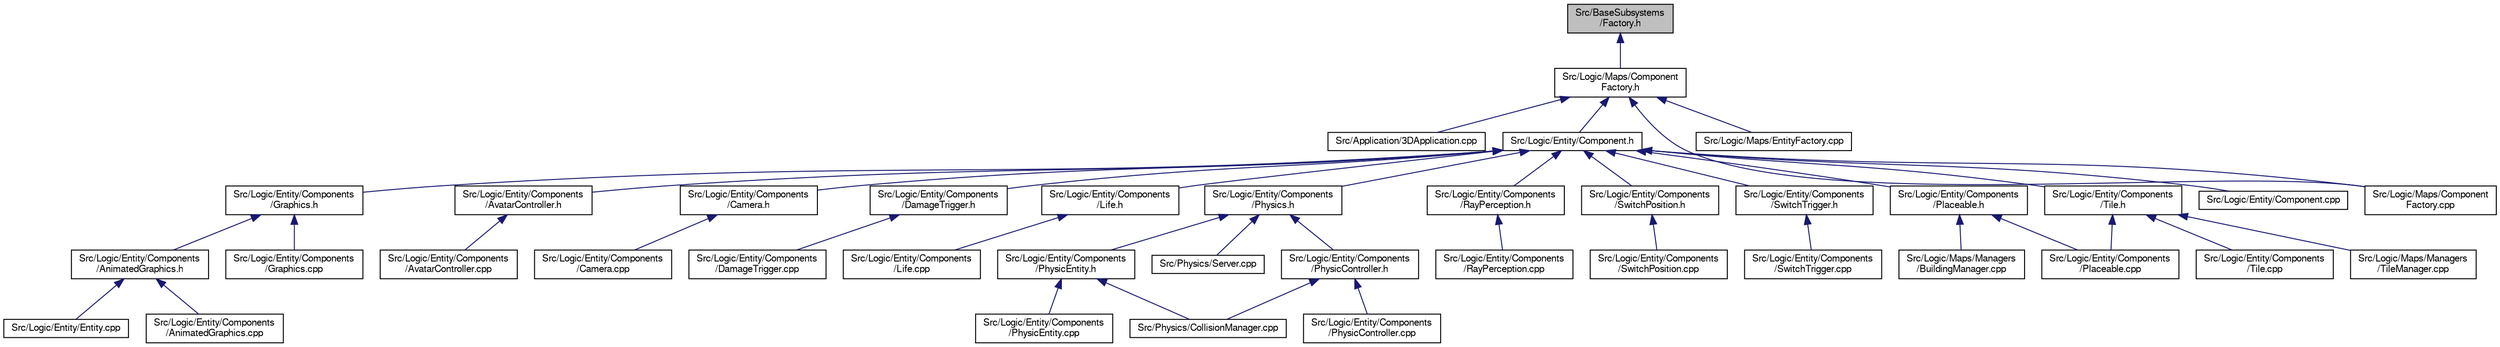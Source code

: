digraph "Src/BaseSubsystems/Factory.h"
{
  edge [fontname="FreeSans",fontsize="10",labelfontname="FreeSans",labelfontsize="10"];
  node [fontname="FreeSans",fontsize="10",shape=record];
  Node1 [label="Src/BaseSubsystems\l/Factory.h",height=0.2,width=0.4,color="black", fillcolor="grey75", style="filled", fontcolor="black"];
  Node1 -> Node2 [dir="back",color="midnightblue",fontsize="10",style="solid",fontname="FreeSans"];
  Node2 [label="Src/Logic/Maps/Component\lFactory.h",height=0.2,width=0.4,color="black", fillcolor="white", style="filled",URL="$_component_factory_8h.html",tooltip="Contiene la declaración de la clase CComponentFactory, Singleton que almacena los punteros a función ..."];
  Node2 -> Node3 [dir="back",color="midnightblue",fontsize="10",style="solid",fontname="FreeSans"];
  Node3 [label="Src/Application/3DApplication.cpp",height=0.2,width=0.4,color="black", fillcolor="white", style="filled",URL="$3_d_application_8cpp.html",tooltip="Contiene la implementación de la clase aplicacion para aplicaciones basadas en Ogre. "];
  Node2 -> Node4 [dir="back",color="midnightblue",fontsize="10",style="solid",fontname="FreeSans"];
  Node4 [label="Src/Logic/Entity/Component.h",height=0.2,width=0.4,color="black", fillcolor="white", style="filled",URL="$_component_8h.html",tooltip="Contiene la declaraciï¿œn de la clase base de los componentes. "];
  Node4 -> Node5 [dir="back",color="midnightblue",fontsize="10",style="solid",fontname="FreeSans"];
  Node5 [label="Src/Logic/Entity/Component.cpp",height=0.2,width=0.4,color="black", fillcolor="white", style="filled",URL="$_component_8cpp_source.html"];
  Node4 -> Node6 [dir="back",color="midnightblue",fontsize="10",style="solid",fontname="FreeSans"];
  Node6 [label="Src/Logic/Entity/Components\l/Graphics.h",height=0.2,width=0.4,color="black", fillcolor="white", style="filled",URL="$_graphics_8h.html",tooltip="Contiene la declaraciï¿œn del componente que controla la representaciï¿œn grï¿œfica de la entidad..."];
  Node6 -> Node7 [dir="back",color="midnightblue",fontsize="10",style="solid",fontname="FreeSans"];
  Node7 [label="Src/Logic/Entity/Components\l/AnimatedGraphics.h",height=0.2,width=0.4,color="black", fillcolor="white", style="filled",URL="$_animated_graphics_8h.html",tooltip="Contiene la declaraciï¿œn del componente que controla la representaciï¿œn grï¿œfica de una entidad es..."];
  Node7 -> Node8 [dir="back",color="midnightblue",fontsize="10",style="solid",fontname="FreeSans"];
  Node8 [label="Src/Logic/Entity/Components\l/AnimatedGraphics.cpp",height=0.2,width=0.4,color="black", fillcolor="white", style="filled",URL="$_animated_graphics_8cpp.html",tooltip="Contiene la implementaciï¿œn del componente que controla la representaciï¿œn grï¿œfica de una entidad..."];
  Node7 -> Node9 [dir="back",color="midnightblue",fontsize="10",style="solid",fontname="FreeSans"];
  Node9 [label="Src/Logic/Entity/Entity.cpp",height=0.2,width=0.4,color="black", fillcolor="white", style="filled",URL="$_logic_2_entity_2_entity_8cpp_source.html"];
  Node6 -> Node10 [dir="back",color="midnightblue",fontsize="10",style="solid",fontname="FreeSans"];
  Node10 [label="Src/Logic/Entity/Components\l/Graphics.cpp",height=0.2,width=0.4,color="black", fillcolor="white", style="filled",URL="$_graphics_8cpp.html",tooltip="Contiene la implementaciï¿œn del componente que controla la representaciï¿œn grï¿œfica de la entidad..."];
  Node4 -> Node11 [dir="back",color="midnightblue",fontsize="10",style="solid",fontname="FreeSans"];
  Node11 [label="Src/Logic/Entity/Components\l/AvatarController.h",height=0.2,width=0.4,color="black", fillcolor="white", style="filled",URL="$_avatar_controller_8h.html",tooltip="Contiene la declaraciï¿œn del componente que controla el movimiento de la entidad. "];
  Node11 -> Node12 [dir="back",color="midnightblue",fontsize="10",style="solid",fontname="FreeSans"];
  Node12 [label="Src/Logic/Entity/Components\l/AvatarController.cpp",height=0.2,width=0.4,color="black", fillcolor="white", style="filled",URL="$_avatar_controller_8cpp.html",tooltip="Contiene la implementaciï¿œn del componente que controla el movimiento de la entidad. "];
  Node4 -> Node13 [dir="back",color="midnightblue",fontsize="10",style="solid",fontname="FreeSans"];
  Node13 [label="Src/Logic/Entity/Components\l/Camera.h",height=0.2,width=0.4,color="black", fillcolor="white", style="filled",URL="$_logic_2_entity_2_components_2_camera_8h_source.html"];
  Node13 -> Node14 [dir="back",color="midnightblue",fontsize="10",style="solid",fontname="FreeSans"];
  Node14 [label="Src/Logic/Entity/Components\l/Camera.cpp",height=0.2,width=0.4,color="black", fillcolor="white", style="filled",URL="$_logic_2_entity_2_components_2_camera_8cpp_source.html"];
  Node4 -> Node15 [dir="back",color="midnightblue",fontsize="10",style="solid",fontname="FreeSans"];
  Node15 [label="Src/Logic/Entity/Components\l/DamageTrigger.h",height=0.2,width=0.4,color="black", fillcolor="white", style="filled",URL="$_damage_trigger_8h.html",tooltip="Contiene la declaraciï¿œn de un componente que envia un mensaje DAMAGED cuando su entidad es tocada..."];
  Node15 -> Node16 [dir="back",color="midnightblue",fontsize="10",style="solid",fontname="FreeSans"];
  Node16 [label="Src/Logic/Entity/Components\l/DamageTrigger.cpp",height=0.2,width=0.4,color="black", fillcolor="white", style="filled",URL="$_damage_trigger_8cpp.html",tooltip="Contiene la implementaciï¿œn del componente que envia un mensaje DAMAGED cuando su entidad es tocada..."];
  Node4 -> Node17 [dir="back",color="midnightblue",fontsize="10",style="solid",fontname="FreeSans"];
  Node17 [label="Src/Logic/Entity/Components\l/Life.h",height=0.2,width=0.4,color="black", fillcolor="white", style="filled",URL="$_life_8h.html",tooltip="Contiene la declaraciï¿œn del componente que controla la vida de una entidad. "];
  Node17 -> Node18 [dir="back",color="midnightblue",fontsize="10",style="solid",fontname="FreeSans"];
  Node18 [label="Src/Logic/Entity/Components\l/Life.cpp",height=0.2,width=0.4,color="black", fillcolor="white", style="filled",URL="$_life_8cpp.html",tooltip="Contiene la implementaciï¿œn del componente que controla la vida de una entidad. "];
  Node4 -> Node19 [dir="back",color="midnightblue",fontsize="10",style="solid",fontname="FreeSans"];
  Node19 [label="Src/Logic/Entity/Components\l/Physics.h",height=0.2,width=0.4,color="black", fillcolor="white", style="filled",URL="$_physics_8h.html",tooltip="Contiene la declaraciï¿œn de una clase abstracta de la que deben heredar todos los componentes fï¿œsi..."];
  Node19 -> Node20 [dir="back",color="midnightblue",fontsize="10",style="solid",fontname="FreeSans"];
  Node20 [label="Src/Logic/Entity/Components\l/PhysicController.h",height=0.2,width=0.4,color="black", fillcolor="white", style="filled",URL="$_physic_controller_8h.html",tooltip="Contiene la declaraciï¿œn del componente que se utiliza para representar jugadores y enemigos en el m..."];
  Node20 -> Node21 [dir="back",color="midnightblue",fontsize="10",style="solid",fontname="FreeSans"];
  Node21 [label="Src/Logic/Entity/Components\l/PhysicController.cpp",height=0.2,width=0.4,color="black", fillcolor="white", style="filled",URL="$_physic_controller_8cpp.html",tooltip="Contiene la implementaciï¿œn del componente que se utiliza para representar jugadores y enemigos en e..."];
  Node20 -> Node22 [dir="back",color="midnightblue",fontsize="10",style="solid",fontname="FreeSans"];
  Node22 [label="Src/Physics/CollisionManager.cpp",height=0.2,width=0.4,color="black", fillcolor="white", style="filled",URL="$_collision_manager_8cpp.html",tooltip="Contiene la implementación del gestor de colisiones. "];
  Node19 -> Node23 [dir="back",color="midnightblue",fontsize="10",style="solid",fontname="FreeSans"];
  Node23 [label="Src/Logic/Entity/Components\l/PhysicEntity.h",height=0.2,width=0.4,color="black", fillcolor="white", style="filled",URL="$_physic_entity_8h.html",tooltip="Contiene la declaraciï¿œn del componente encargado de representar entidades fï¿œsicas simples..."];
  Node23 -> Node24 [dir="back",color="midnightblue",fontsize="10",style="solid",fontname="FreeSans"];
  Node24 [label="Src/Logic/Entity/Components\l/PhysicEntity.cpp",height=0.2,width=0.4,color="black", fillcolor="white", style="filled",URL="$_physic_entity_8cpp.html",tooltip="Contiene la implementaciï¿œn del componente encargado de representar entidades fï¿œsicas simples..."];
  Node23 -> Node22 [dir="back",color="midnightblue",fontsize="10",style="solid",fontname="FreeSans"];
  Node19 -> Node25 [dir="back",color="midnightblue",fontsize="10",style="solid",fontname="FreeSans"];
  Node25 [label="Src/Physics/Server.cpp",height=0.2,width=0.4,color="black", fillcolor="white", style="filled",URL="$_physics_2_server_8cpp_source.html"];
  Node4 -> Node26 [dir="back",color="midnightblue",fontsize="10",style="solid",fontname="FreeSans"];
  Node26 [label="Src/Logic/Entity/Components\l/Placeable.h",height=0.2,width=0.4,color="black", fillcolor="white", style="filled",URL="$_placeable_8h_source.html"];
  Node26 -> Node27 [dir="back",color="midnightblue",fontsize="10",style="solid",fontname="FreeSans"];
  Node27 [label="Src/Logic/Entity/Components\l/Placeable.cpp",height=0.2,width=0.4,color="black", fillcolor="white", style="filled",URL="$_placeable_8cpp_source.html"];
  Node26 -> Node28 [dir="back",color="midnightblue",fontsize="10",style="solid",fontname="FreeSans"];
  Node28 [label="Src/Logic/Maps/Managers\l/BuildingManager.cpp",height=0.2,width=0.4,color="black", fillcolor="white", style="filled",URL="$_building_manager_8cpp.html",tooltip="Contiene la implementación del gestor de la matriz de tiles. "];
  Node4 -> Node29 [dir="back",color="midnightblue",fontsize="10",style="solid",fontname="FreeSans"];
  Node29 [label="Src/Logic/Entity/Components\l/RayPerception.h",height=0.2,width=0.4,color="black", fillcolor="white", style="filled",URL="$_ray_perception_8h.html",tooltip="Contiene la declaraciï¿œn de un componente de percepciï¿œn basado en lanzamiento de rayos..."];
  Node29 -> Node30 [dir="back",color="midnightblue",fontsize="10",style="solid",fontname="FreeSans"];
  Node30 [label="Src/Logic/Entity/Components\l/RayPerception.cpp",height=0.2,width=0.4,color="black", fillcolor="white", style="filled",URL="$_ray_perception_8cpp.html",tooltip="Contiene la implementaciï¿œn de un componente de percepciï¿œn basado en lanzamiento de rayos..."];
  Node4 -> Node31 [dir="back",color="midnightblue",fontsize="10",style="solid",fontname="FreeSans"];
  Node31 [label="Src/Logic/Entity/Components\l/SwitchPosition.h",height=0.2,width=0.4,color="black", fillcolor="white", style="filled",URL="$_switch_position_8h.html",tooltip="Contiene la declaraciï¿œn del componente que controla el movimiento de una entidad que tiene dos esta..."];
  Node31 -> Node32 [dir="back",color="midnightblue",fontsize="10",style="solid",fontname="FreeSans"];
  Node32 [label="Src/Logic/Entity/Components\l/SwitchPosition.cpp",height=0.2,width=0.4,color="black", fillcolor="white", style="filled",URL="$_switch_position_8cpp.html",tooltip="Contiene la implementaciï¿œn del componente que controla el movimiento de una entidad que tiene dos e..."];
  Node4 -> Node33 [dir="back",color="midnightblue",fontsize="10",style="solid",fontname="FreeSans"];
  Node33 [label="Src/Logic/Entity/Components\l/SwitchTrigger.h",height=0.2,width=0.4,color="black", fillcolor="white", style="filled",URL="$_switch_trigger_8h.html",tooltip="Contiene la declaraciï¿œn del componente que envia un mensaje SWITCH a otra entidad cuando recibe un ..."];
  Node33 -> Node34 [dir="back",color="midnightblue",fontsize="10",style="solid",fontname="FreeSans"];
  Node34 [label="Src/Logic/Entity/Components\l/SwitchTrigger.cpp",height=0.2,width=0.4,color="black", fillcolor="white", style="filled",URL="$_switch_trigger_8cpp.html",tooltip="Contiene la declaraciï¿œn del componente que envia un mensaje SWITCH a otra entidad cuando recibe un ..."];
  Node4 -> Node35 [dir="back",color="midnightblue",fontsize="10",style="solid",fontname="FreeSans"];
  Node35 [label="Src/Logic/Entity/Components\l/Tile.h",height=0.2,width=0.4,color="black", fillcolor="white", style="filled",URL="$_tile_8h_source.html"];
  Node35 -> Node27 [dir="back",color="midnightblue",fontsize="10",style="solid",fontname="FreeSans"];
  Node35 -> Node36 [dir="back",color="midnightblue",fontsize="10",style="solid",fontname="FreeSans"];
  Node36 [label="Src/Logic/Entity/Components\l/Tile.cpp",height=0.2,width=0.4,color="black", fillcolor="white", style="filled",URL="$_tile_8cpp_source.html"];
  Node35 -> Node37 [dir="back",color="midnightblue",fontsize="10",style="solid",fontname="FreeSans"];
  Node37 [label="Src/Logic/Maps/Managers\l/TileManager.cpp",height=0.2,width=0.4,color="black", fillcolor="white", style="filled",URL="$_tile_manager_8cpp.html",tooltip="THIS IS A TEMPLATE OF AN EMPTY SINGLETON MANAGER, CONTAINING ONLY THE MANAGER INSTANCE AND ALL REQUIR..."];
  Node4 -> Node38 [dir="back",color="midnightblue",fontsize="10",style="solid",fontname="FreeSans"];
  Node38 [label="Src/Logic/Maps/Component\lFactory.cpp",height=0.2,width=0.4,color="black", fillcolor="white", style="filled",URL="$_component_factory_8cpp.html",tooltip="Contiene la implementación de la clase CComponentFactory, Singleton que almacena los punteros a funci..."];
  Node2 -> Node38 [dir="back",color="midnightblue",fontsize="10",style="solid",fontname="FreeSans"];
  Node2 -> Node39 [dir="back",color="midnightblue",fontsize="10",style="solid",fontname="FreeSans"];
  Node39 [label="Src/Logic/Maps/EntityFactory.cpp",height=0.2,width=0.4,color="black", fillcolor="white", style="filled",URL="$_entity_factory_8cpp.html",tooltip="Contiene la implementación de la clase factoría de entidades del juego. "];
}
